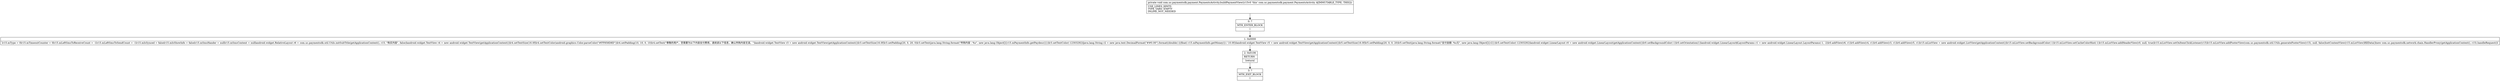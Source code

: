 digraph "CFG forcom.uc.paymentsdk.payment.PaymentsActivity.buildPaymentView()V" {
Node_0 [shape=record,label="{0\:\ ?|MTH_ENTER_BLOCK\l|l}"];
Node_1 [shape=record,label="{1\:\ 0x0000|lr15.mType = 0lr15.mTimeoutCounter = 0lr15.mLeftSmsToReceiveCount = \-1lr15.mLeftSmsToSendCount = \-1lr15.mIsSynced = falselr15.mIsShowInfo = falselr15.mSmsHander = nulllr15.mSmsContent = nulllandroid.widget.RelativeLayout r6 = com.uc.paymentsdk.util.Utils.initSubTitle(getApplicationContext(), r15, \"购买内容\", false)landroid.widget.TextView r4 = new android.widget.TextView(getApplicationContext())lr4.setTextSize(16.0f)lr4.setTextColor(android.graphics.Color.parseColor(\"#FF858D8D\"))lr4.setPadding(10, 10, 0, 10)lr4.setText(\"尊敬的用户，您需要为以下内容支付费用，请阅读以下信息，确认所购内容无误。\")landroid.widget.TextView r3 = new android.widget.TextView(getApplicationContext())lr3.setTextSize(16.0f)lr3.setPadding(20, 0, 20, 0)lr3.setText(java.lang.String.format(\"所购内容 : %s\", new java.lang.Object[]\{r15.mPaymentInfo.getPaydesc()\}))lr3.setTextColor(\-12303292)ljava.lang.String r2 = new java.text.DecimalFormat(\"##0.00\").format((double) (((float) r15.mPaymentInfo.getMoney()) \/ 10.0f))landroid.widget.TextView r5 = new android.widget.TextView(getApplicationContext())lr5.setTextSize(16.0f)lr5.setPadding(20, 0, 0, 20)lr5.setText(java.lang.String.format(\"支付金额: %s元\", new java.lang.Object[]\{r2\}))lr5.setTextColor(\-12303292)landroid.widget.LinearLayout r0 = new android.widget.LinearLayout(getApplicationContext())lr0.setBackgroundColor(\-1)lr0.setOrientation(1)landroid.widget.LinearLayout$LayoutParams r1 = new android.widget.LinearLayout.LayoutParams(\-1, \-2)lr0.addView(r6, r1)lr0.addView(r4, r1)lr0.addView(r3, r1)lr0.addView(r5, r1)lr15.mListView = new android.widget.ListView(getApplicationContext())lr15.mListView.setBackgroundColor(\-1)lr15.mListView.setCacheColorHint(\-1)lr15.mListView.addHeaderView(r0, null, true)lr15.mListView.setOnItemClickListener(r15)lr15.mListView.addFooterView(com.uc.paymentsdk.util.Utils.generateFooterView(r15), null, false)lsetContentView(r15.mListView)lfillData()lnew com.uc.paymentsdk.network.chain.HandlerProxy(getApplicationContext(), r15).handleRequest()l}"];
Node_2 [shape=record,label="{2\:\ 0x0106|RETURN\l|lreturnl}"];
Node_3 [shape=record,label="{3\:\ ?|MTH_EXIT_BLOCK\l|l}"];
MethodNode[shape=record,label="{private void com.uc.paymentsdk.payment.PaymentsActivity.buildPaymentView((r15v0 'this' com.uc.paymentsdk.payment.PaymentsActivity A[IMMUTABLE_TYPE, THIS]))  | USE_LINES_HINTS\lTYPE_VARS: EMPTY\lINLINE_NOT_NEEDED\l}"];
MethodNode -> Node_0;
Node_0 -> Node_1;
Node_1 -> Node_2;
Node_2 -> Node_3;
}

